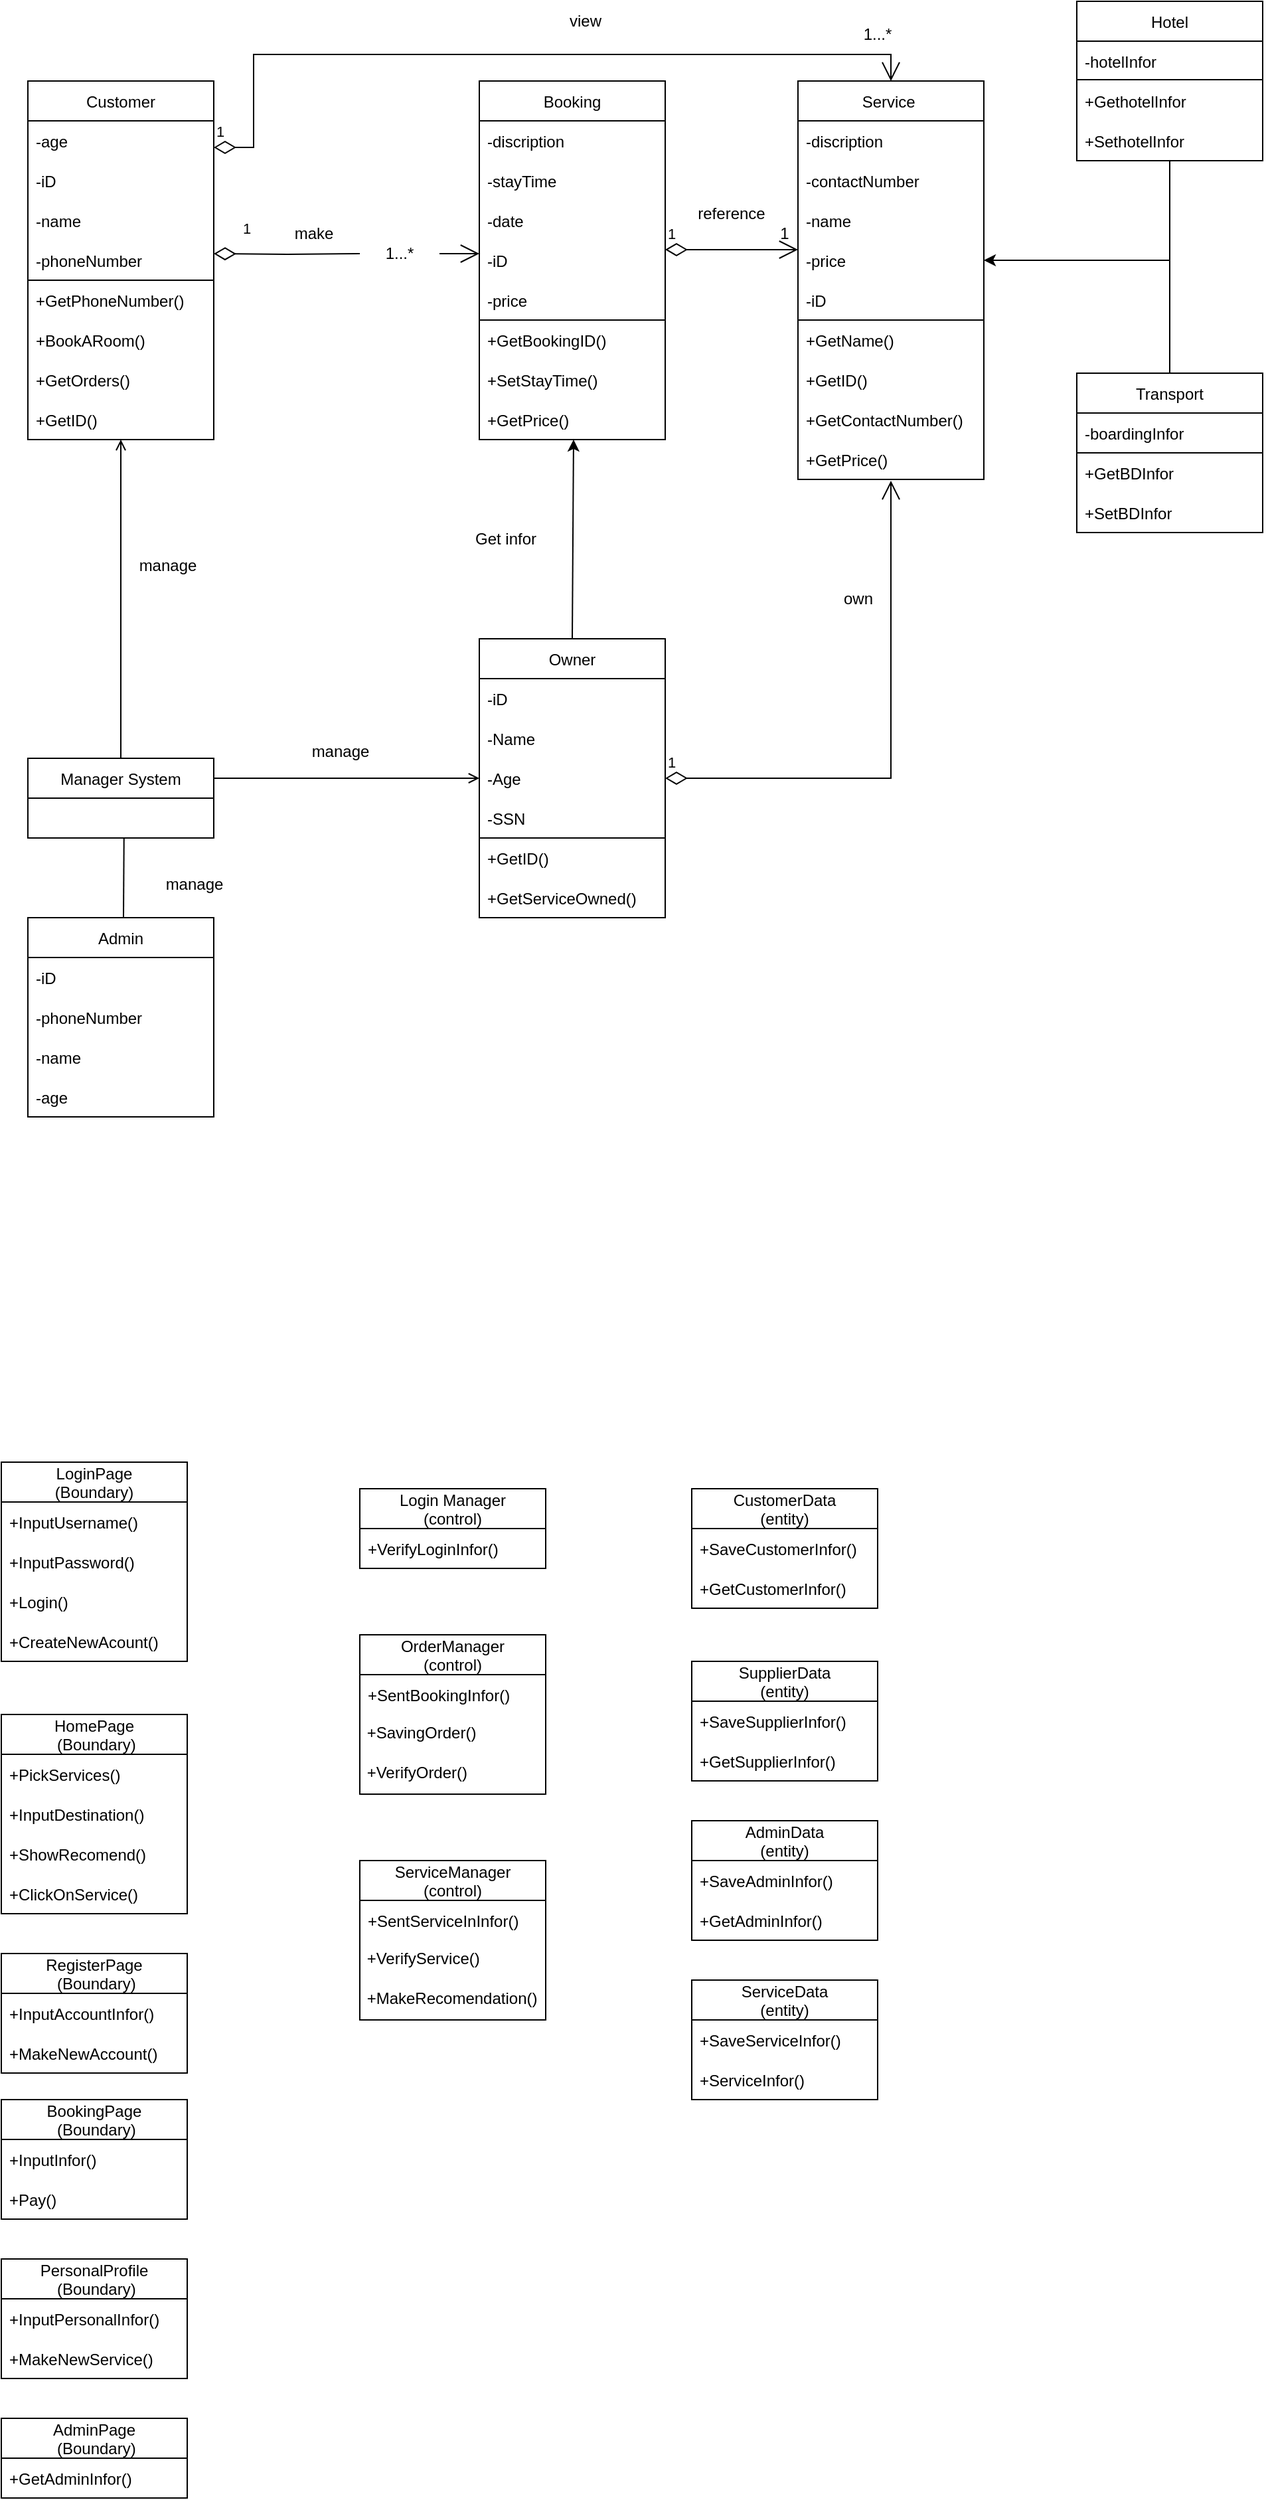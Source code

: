 <mxfile version="20.5.1" type="github">
  <diagram name="Page-1" id="c4acf3e9-155e-7222-9cf6-157b1a14988f">
    <mxGraphModel dx="1335" dy="1780" grid="1" gridSize="10" guides="1" tooltips="1" connect="1" arrows="1" fold="1" page="1" pageScale="1" pageWidth="850" pageHeight="1100" background="none" math="0" shadow="0">
      <root>
        <mxCell id="0" />
        <mxCell id="1" parent="0" />
        <mxCell id="w634_Kkc9kHz6LeSrULX-25" value="Booking" style="swimlane;fontStyle=0;childLayout=stackLayout;horizontal=1;startSize=30;horizontalStack=0;resizeParent=1;resizeParentMax=0;resizeLast=0;collapsible=1;marginBottom=0;strokeColor=default;" parent="1" vertex="1">
          <mxGeometry x="420" y="20" width="140" height="270" as="geometry">
            <mxRectangle x="690" y="20" width="60" height="30" as="alternateBounds" />
          </mxGeometry>
        </mxCell>
        <mxCell id="w634_Kkc9kHz6LeSrULX-40" value="-discription" style="text;strokeColor=none;fillColor=none;align=left;verticalAlign=middle;spacingLeft=4;spacingRight=4;overflow=hidden;points=[[0,0.5],[1,0.5]];portConstraint=eastwest;rotatable=0;" parent="w634_Kkc9kHz6LeSrULX-25" vertex="1">
          <mxGeometry y="30" width="140" height="30" as="geometry" />
        </mxCell>
        <mxCell id="w634_Kkc9kHz6LeSrULX-33" value="-stayTime" style="text;strokeColor=none;fillColor=none;align=left;verticalAlign=middle;spacingLeft=4;spacingRight=4;overflow=hidden;points=[[0,0.5],[1,0.5]];portConstraint=eastwest;rotatable=0;" parent="w634_Kkc9kHz6LeSrULX-25" vertex="1">
          <mxGeometry y="60" width="140" height="30" as="geometry" />
        </mxCell>
        <mxCell id="w634_Kkc9kHz6LeSrULX-28" value="-date" style="text;strokeColor=none;fillColor=none;align=left;verticalAlign=middle;spacingLeft=4;spacingRight=4;overflow=hidden;points=[[0,0.5],[1,0.5]];portConstraint=eastwest;rotatable=0;" parent="w634_Kkc9kHz6LeSrULX-25" vertex="1">
          <mxGeometry y="90" width="140" height="30" as="geometry" />
        </mxCell>
        <mxCell id="w634_Kkc9kHz6LeSrULX-26" value="-iD" style="text;strokeColor=none;fillColor=none;align=left;verticalAlign=middle;spacingLeft=4;spacingRight=4;overflow=hidden;points=[[0,0.5],[1,0.5]];portConstraint=eastwest;rotatable=0;" parent="w634_Kkc9kHz6LeSrULX-25" vertex="1">
          <mxGeometry y="120" width="140" height="30" as="geometry" />
        </mxCell>
        <mxCell id="w634_Kkc9kHz6LeSrULX-64" value="-price" style="text;strokeColor=none;fillColor=none;align=left;verticalAlign=middle;spacingLeft=4;spacingRight=4;overflow=hidden;points=[[0,0.5],[1,0.5]];portConstraint=eastwest;rotatable=0;" parent="w634_Kkc9kHz6LeSrULX-25" vertex="1">
          <mxGeometry y="150" width="140" height="30" as="geometry" />
        </mxCell>
        <mxCell id="w634_Kkc9kHz6LeSrULX-42" value="" style="endArrow=none;html=1;rounded=0;" parent="w634_Kkc9kHz6LeSrULX-25" edge="1">
          <mxGeometry width="50" height="50" relative="1" as="geometry">
            <mxPoint y="180" as="sourcePoint" />
            <mxPoint x="140" y="180" as="targetPoint" />
          </mxGeometry>
        </mxCell>
        <mxCell id="w634_Kkc9kHz6LeSrULX-30" value="+GetBookingID()" style="text;strokeColor=none;fillColor=none;align=left;verticalAlign=middle;spacingLeft=4;spacingRight=4;overflow=hidden;points=[[0,0.5],[1,0.5]];portConstraint=eastwest;rotatable=0;" parent="w634_Kkc9kHz6LeSrULX-25" vertex="1">
          <mxGeometry y="180" width="140" height="30" as="geometry" />
        </mxCell>
        <mxCell id="w634_Kkc9kHz6LeSrULX-41" value="+SetStayTime()" style="text;strokeColor=none;fillColor=none;align=left;verticalAlign=middle;spacingLeft=4;spacingRight=4;overflow=hidden;points=[[0,0.5],[1,0.5]];portConstraint=eastwest;rotatable=0;" parent="w634_Kkc9kHz6LeSrULX-25" vertex="1">
          <mxGeometry y="210" width="140" height="30" as="geometry" />
        </mxCell>
        <mxCell id="w634_Kkc9kHz6LeSrULX-65" value="+GetPrice()" style="text;strokeColor=none;fillColor=none;align=left;verticalAlign=middle;spacingLeft=4;spacingRight=4;overflow=hidden;points=[[0,0.5],[1,0.5]];portConstraint=eastwest;rotatable=0;" parent="w634_Kkc9kHz6LeSrULX-25" vertex="1">
          <mxGeometry y="240" width="140" height="30" as="geometry" />
        </mxCell>
        <mxCell id="w634_Kkc9kHz6LeSrULX-38" value="" style="group" parent="1" vertex="1" connectable="0">
          <mxGeometry x="80" y="20" width="140" height="300" as="geometry" />
        </mxCell>
        <mxCell id="w634_Kkc9kHz6LeSrULX-5" value="Customer" style="swimlane;fontStyle=0;childLayout=stackLayout;horizontal=1;startSize=30;horizontalStack=0;resizeParent=1;resizeParentMax=0;resizeLast=0;collapsible=1;marginBottom=0;strokeColor=default;" parent="w634_Kkc9kHz6LeSrULX-38" vertex="1">
          <mxGeometry width="140" height="270" as="geometry">
            <mxRectangle width="60" height="30" as="alternateBounds" />
          </mxGeometry>
        </mxCell>
        <mxCell id="w634_Kkc9kHz6LeSrULX-23" value="-age" style="text;strokeColor=none;fillColor=none;align=left;verticalAlign=middle;spacingLeft=4;spacingRight=4;overflow=hidden;points=[[0,0.5],[1,0.5]];portConstraint=eastwest;rotatable=0;" parent="w634_Kkc9kHz6LeSrULX-5" vertex="1">
          <mxGeometry y="30" width="140" height="30" as="geometry" />
        </mxCell>
        <mxCell id="w634_Kkc9kHz6LeSrULX-6" value="-iD" style="text;strokeColor=none;fillColor=none;align=left;verticalAlign=middle;spacingLeft=4;spacingRight=4;overflow=hidden;points=[[0,0.5],[1,0.5]];portConstraint=eastwest;rotatable=0;" parent="w634_Kkc9kHz6LeSrULX-5" vertex="1">
          <mxGeometry y="60" width="140" height="30" as="geometry" />
        </mxCell>
        <mxCell id="w634_Kkc9kHz6LeSrULX-7" value="-name" style="text;strokeColor=none;fillColor=none;align=left;verticalAlign=middle;spacingLeft=4;spacingRight=4;overflow=hidden;points=[[0,0.5],[1,0.5]];portConstraint=eastwest;rotatable=0;" parent="w634_Kkc9kHz6LeSrULX-5" vertex="1">
          <mxGeometry y="90" width="140" height="30" as="geometry" />
        </mxCell>
        <mxCell id="w634_Kkc9kHz6LeSrULX-35" value="-phoneNumber" style="text;strokeColor=none;fillColor=none;align=left;verticalAlign=middle;spacingLeft=4;spacingRight=4;overflow=hidden;points=[[0,0.5],[1,0.5]];portConstraint=eastwest;rotatable=0;" parent="w634_Kkc9kHz6LeSrULX-5" vertex="1">
          <mxGeometry y="120" width="140" height="30" as="geometry" />
        </mxCell>
        <mxCell id="w634_Kkc9kHz6LeSrULX-43" value="" style="endArrow=none;html=1;rounded=0;" parent="w634_Kkc9kHz6LeSrULX-5" edge="1">
          <mxGeometry width="50" height="50" relative="1" as="geometry">
            <mxPoint y="150" as="sourcePoint" />
            <mxPoint x="140" y="150" as="targetPoint" />
          </mxGeometry>
        </mxCell>
        <mxCell id="w634_Kkc9kHz6LeSrULX-37" value="+GetPhoneNumber()" style="text;strokeColor=none;fillColor=none;align=left;verticalAlign=middle;spacingLeft=4;spacingRight=4;overflow=hidden;points=[[0,0.5],[1,0.5]];portConstraint=eastwest;rotatable=0;" parent="w634_Kkc9kHz6LeSrULX-5" vertex="1">
          <mxGeometry y="150" width="140" height="30" as="geometry" />
        </mxCell>
        <mxCell id="w634_Kkc9kHz6LeSrULX-39" value="+BookARoom()" style="text;strokeColor=none;fillColor=none;align=left;verticalAlign=middle;spacingLeft=4;spacingRight=4;overflow=hidden;points=[[0,0.5],[1,0.5]];portConstraint=eastwest;rotatable=0;" parent="w634_Kkc9kHz6LeSrULX-5" vertex="1">
          <mxGeometry y="180" width="140" height="30" as="geometry" />
        </mxCell>
        <mxCell id="w634_Kkc9kHz6LeSrULX-21" value="+GetOrders()" style="text;strokeColor=none;fillColor=none;align=left;verticalAlign=middle;spacingLeft=4;spacingRight=4;overflow=hidden;points=[[0,0.5],[1,0.5]];portConstraint=eastwest;rotatable=0;" parent="w634_Kkc9kHz6LeSrULX-5" vertex="1">
          <mxGeometry y="210" width="140" height="30" as="geometry" />
        </mxCell>
        <mxCell id="w634_Kkc9kHz6LeSrULX-19" value="+GetID()" style="text;strokeColor=none;fillColor=none;align=left;verticalAlign=middle;spacingLeft=4;spacingRight=4;overflow=hidden;points=[[0,0.5],[1,0.5]];portConstraint=eastwest;rotatable=0;" parent="w634_Kkc9kHz6LeSrULX-5" vertex="1">
          <mxGeometry y="240" width="140" height="30" as="geometry" />
        </mxCell>
        <mxCell id="w634_Kkc9kHz6LeSrULX-47" value="make" style="text;html=1;align=center;verticalAlign=middle;resizable=0;points=[];autosize=1;strokeColor=none;fillColor=none;" parent="1" vertex="1">
          <mxGeometry x="270" y="120" width="50" height="30" as="geometry" />
        </mxCell>
        <mxCell id="w634_Kkc9kHz6LeSrULX-50" value="1" style="endArrow=open;html=1;endSize=12;startArrow=none;startSize=14;startFill=0;edgeStyle=orthogonalEdgeStyle;align=left;verticalAlign=bottom;rounded=0;exitX=1;exitY=0.5;exitDx=0;exitDy=0;entryX=0;entryY=0.5;entryDx=0;entryDy=0;" parent="1" source="4p1TbeipHJSdnn8K-Sfy-2" edge="1">
          <mxGeometry x="-1" y="150" relative="1" as="geometry">
            <mxPoint x="340" y="185" as="sourcePoint" />
            <mxPoint x="420" y="150" as="targetPoint" />
            <mxPoint x="-150" y="140" as="offset" />
          </mxGeometry>
        </mxCell>
        <mxCell id="w634_Kkc9kHz6LeSrULX-51" value="Service " style="swimlane;fontStyle=0;childLayout=stackLayout;horizontal=1;startSize=30;horizontalStack=0;resizeParent=1;resizeParentMax=0;resizeLast=0;collapsible=1;marginBottom=0;strokeColor=default;" parent="1" vertex="1">
          <mxGeometry x="660" y="20" width="140" height="300" as="geometry">
            <mxRectangle x="690" y="20" width="60" height="30" as="alternateBounds" />
          </mxGeometry>
        </mxCell>
        <mxCell id="w634_Kkc9kHz6LeSrULX-52" value="-discription" style="text;strokeColor=none;fillColor=none;align=left;verticalAlign=middle;spacingLeft=4;spacingRight=4;overflow=hidden;points=[[0,0.5],[1,0.5]];portConstraint=eastwest;rotatable=0;" parent="w634_Kkc9kHz6LeSrULX-51" vertex="1">
          <mxGeometry y="30" width="140" height="30" as="geometry" />
        </mxCell>
        <mxCell id="w634_Kkc9kHz6LeSrULX-53" value="-contactNumber" style="text;strokeColor=none;fillColor=none;align=left;verticalAlign=middle;spacingLeft=4;spacingRight=4;overflow=hidden;points=[[0,0.5],[1,0.5]];portConstraint=eastwest;rotatable=0;" parent="w634_Kkc9kHz6LeSrULX-51" vertex="1">
          <mxGeometry y="60" width="140" height="30" as="geometry" />
        </mxCell>
        <mxCell id="w634_Kkc9kHz6LeSrULX-56" value="-name" style="text;strokeColor=none;fillColor=none;align=left;verticalAlign=middle;spacingLeft=4;spacingRight=4;overflow=hidden;points=[[0,0.5],[1,0.5]];portConstraint=eastwest;rotatable=0;" parent="w634_Kkc9kHz6LeSrULX-51" vertex="1">
          <mxGeometry y="90" width="140" height="30" as="geometry" />
        </mxCell>
        <mxCell id="w634_Kkc9kHz6LeSrULX-66" value="-price" style="text;strokeColor=none;fillColor=none;align=left;verticalAlign=middle;spacingLeft=4;spacingRight=4;overflow=hidden;points=[[0,0.5],[1,0.5]];portConstraint=eastwest;rotatable=0;" parent="w634_Kkc9kHz6LeSrULX-51" vertex="1">
          <mxGeometry y="120" width="140" height="30" as="geometry" />
        </mxCell>
        <mxCell id="w634_Kkc9kHz6LeSrULX-57" value="-iD" style="text;strokeColor=none;fillColor=none;align=left;verticalAlign=middle;spacingLeft=4;spacingRight=4;overflow=hidden;points=[[0,0.5],[1,0.5]];portConstraint=eastwest;rotatable=0;" parent="w634_Kkc9kHz6LeSrULX-51" vertex="1">
          <mxGeometry y="150" width="140" height="30" as="geometry" />
        </mxCell>
        <mxCell id="w634_Kkc9kHz6LeSrULX-58" value="" style="endArrow=none;html=1;rounded=0;" parent="w634_Kkc9kHz6LeSrULX-51" edge="1">
          <mxGeometry width="50" height="50" relative="1" as="geometry">
            <mxPoint y="180" as="sourcePoint" />
            <mxPoint x="140" y="180" as="targetPoint" />
          </mxGeometry>
        </mxCell>
        <mxCell id="w634_Kkc9kHz6LeSrULX-62" value="+GetName()" style="text;strokeColor=none;fillColor=none;align=left;verticalAlign=middle;spacingLeft=4;spacingRight=4;overflow=hidden;points=[[0,0.5],[1,0.5]];portConstraint=eastwest;rotatable=0;" parent="w634_Kkc9kHz6LeSrULX-51" vertex="1">
          <mxGeometry y="180" width="140" height="30" as="geometry" />
        </mxCell>
        <mxCell id="w634_Kkc9kHz6LeSrULX-59" value="+GetID()" style="text;strokeColor=none;fillColor=none;align=left;verticalAlign=middle;spacingLeft=4;spacingRight=4;overflow=hidden;points=[[0,0.5],[1,0.5]];portConstraint=eastwest;rotatable=0;" parent="w634_Kkc9kHz6LeSrULX-51" vertex="1">
          <mxGeometry y="210" width="140" height="30" as="geometry" />
        </mxCell>
        <mxCell id="w634_Kkc9kHz6LeSrULX-61" value="+GetContactNumber()" style="text;strokeColor=none;fillColor=none;align=left;verticalAlign=middle;spacingLeft=4;spacingRight=4;overflow=hidden;points=[[0,0.5],[1,0.5]];portConstraint=eastwest;rotatable=0;" parent="w634_Kkc9kHz6LeSrULX-51" vertex="1">
          <mxGeometry y="240" width="140" height="30" as="geometry" />
        </mxCell>
        <mxCell id="w634_Kkc9kHz6LeSrULX-67" value="+GetPrice()" style="text;strokeColor=none;fillColor=none;align=left;verticalAlign=middle;spacingLeft=4;spacingRight=4;overflow=hidden;points=[[0,0.5],[1,0.5]];portConstraint=eastwest;rotatable=0;" parent="w634_Kkc9kHz6LeSrULX-51" vertex="1">
          <mxGeometry y="270" width="140" height="30" as="geometry" />
        </mxCell>
        <mxCell id="w634_Kkc9kHz6LeSrULX-68" value="Owner" style="swimlane;fontStyle=0;childLayout=stackLayout;horizontal=1;startSize=30;horizontalStack=0;resizeParent=1;resizeParentMax=0;resizeLast=0;collapsible=1;marginBottom=0;strokeColor=default;" parent="1" vertex="1">
          <mxGeometry x="420" y="440" width="140" height="210" as="geometry">
            <mxRectangle x="690" y="20" width="60" height="30" as="alternateBounds" />
          </mxGeometry>
        </mxCell>
        <mxCell id="w634_Kkc9kHz6LeSrULX-72" value="-iD" style="text;strokeColor=none;fillColor=none;align=left;verticalAlign=middle;spacingLeft=4;spacingRight=4;overflow=hidden;points=[[0,0.5],[1,0.5]];portConstraint=eastwest;rotatable=0;" parent="w634_Kkc9kHz6LeSrULX-68" vertex="1">
          <mxGeometry y="30" width="140" height="30" as="geometry" />
        </mxCell>
        <mxCell id="w634_Kkc9kHz6LeSrULX-78" value="-Name" style="text;strokeColor=none;fillColor=none;align=left;verticalAlign=middle;spacingLeft=4;spacingRight=4;overflow=hidden;points=[[0,0.5],[1,0.5]];portConstraint=eastwest;rotatable=0;" parent="w634_Kkc9kHz6LeSrULX-68" vertex="1">
          <mxGeometry y="60" width="140" height="30" as="geometry" />
        </mxCell>
        <mxCell id="w634_Kkc9kHz6LeSrULX-79" value="-Age" style="text;strokeColor=none;fillColor=none;align=left;verticalAlign=middle;spacingLeft=4;spacingRight=4;overflow=hidden;points=[[0,0.5],[1,0.5]];portConstraint=eastwest;rotatable=0;" parent="w634_Kkc9kHz6LeSrULX-68" vertex="1">
          <mxGeometry y="90" width="140" height="30" as="geometry" />
        </mxCell>
        <mxCell id="w634_Kkc9kHz6LeSrULX-80" value="-SSN" style="text;strokeColor=none;fillColor=none;align=left;verticalAlign=middle;spacingLeft=4;spacingRight=4;overflow=hidden;points=[[0,0.5],[1,0.5]];portConstraint=eastwest;rotatable=0;" parent="w634_Kkc9kHz6LeSrULX-68" vertex="1">
          <mxGeometry y="120" width="140" height="30" as="geometry" />
        </mxCell>
        <mxCell id="w634_Kkc9kHz6LeSrULX-74" value="" style="endArrow=none;html=1;rounded=0;" parent="w634_Kkc9kHz6LeSrULX-68" edge="1">
          <mxGeometry width="50" height="50" relative="1" as="geometry">
            <mxPoint y="150" as="sourcePoint" />
            <mxPoint x="140" y="150" as="targetPoint" />
          </mxGeometry>
        </mxCell>
        <mxCell id="w634_Kkc9kHz6LeSrULX-75" value="+GetID()" style="text;strokeColor=none;fillColor=none;align=left;verticalAlign=middle;spacingLeft=4;spacingRight=4;overflow=hidden;points=[[0,0.5],[1,0.5]];portConstraint=eastwest;rotatable=0;" parent="w634_Kkc9kHz6LeSrULX-68" vertex="1">
          <mxGeometry y="150" width="140" height="30" as="geometry" />
        </mxCell>
        <mxCell id="w634_Kkc9kHz6LeSrULX-81" value="+GetServiceOwned()" style="text;strokeColor=none;fillColor=none;align=left;verticalAlign=middle;spacingLeft=4;spacingRight=4;overflow=hidden;points=[[0,0.5],[1,0.5]];portConstraint=eastwest;rotatable=0;" parent="w634_Kkc9kHz6LeSrULX-68" vertex="1">
          <mxGeometry y="180" width="140" height="30" as="geometry" />
        </mxCell>
        <mxCell id="w634_Kkc9kHz6LeSrULX-82" value="1" style="endArrow=open;html=1;endSize=12;startArrow=diamondThin;startSize=14;startFill=0;edgeStyle=orthogonalEdgeStyle;align=left;verticalAlign=bottom;rounded=0;entryX=0.5;entryY=1.033;entryDx=0;entryDy=0;entryPerimeter=0;exitX=1;exitY=0.5;exitDx=0;exitDy=0;" parent="1" source="w634_Kkc9kHz6LeSrULX-79" target="w634_Kkc9kHz6LeSrULX-67" edge="1">
          <mxGeometry x="-1" y="3" relative="1" as="geometry">
            <mxPoint x="570" y="410" as="sourcePoint" />
            <mxPoint x="730" y="410" as="targetPoint" />
          </mxGeometry>
        </mxCell>
        <mxCell id="w634_Kkc9kHz6LeSrULX-83" value="own" style="text;html=1;align=center;verticalAlign=middle;resizable=0;points=[];autosize=1;strokeColor=none;fillColor=none;" parent="1" vertex="1">
          <mxGeometry x="680" y="395" width="50" height="30" as="geometry" />
        </mxCell>
        <mxCell id="4p1TbeipHJSdnn8K-Sfy-2" value="1...*" style="text;html=1;strokeColor=none;fillColor=none;align=center;verticalAlign=middle;whiteSpace=wrap;rounded=0;" parent="1" vertex="1">
          <mxGeometry x="330" y="135" width="60" height="30" as="geometry" />
        </mxCell>
        <mxCell id="4p1TbeipHJSdnn8K-Sfy-3" value="" style="endArrow=none;html=1;endSize=12;startArrow=diamondThin;startSize=14;startFill=0;edgeStyle=orthogonalEdgeStyle;align=left;verticalAlign=bottom;rounded=0;entryX=0;entryY=0.5;entryDx=0;entryDy=0;" parent="1" target="4p1TbeipHJSdnn8K-Sfy-2" edge="1">
          <mxGeometry x="-1" y="3" relative="1" as="geometry">
            <mxPoint x="220" y="150" as="sourcePoint" />
            <mxPoint x="420" y="150" as="targetPoint" />
          </mxGeometry>
        </mxCell>
        <mxCell id="4p1TbeipHJSdnn8K-Sfy-6" value="1" style="endArrow=open;html=1;endSize=12;startArrow=diamondThin;startSize=14;startFill=0;edgeStyle=orthogonalEdgeStyle;align=left;verticalAlign=bottom;rounded=0;entryX=0.5;entryY=0;entryDx=0;entryDy=0;" parent="1" target="w634_Kkc9kHz6LeSrULX-51" edge="1">
          <mxGeometry x="-1" y="3" relative="1" as="geometry">
            <mxPoint x="220" y="70" as="sourcePoint" />
            <mxPoint x="730" as="targetPoint" />
            <Array as="points">
              <mxPoint x="250" y="70" />
              <mxPoint x="250" />
              <mxPoint x="730" />
            </Array>
          </mxGeometry>
        </mxCell>
        <mxCell id="4p1TbeipHJSdnn8K-Sfy-7" value="view" style="text;html=1;strokeColor=none;fillColor=none;align=center;verticalAlign=middle;whiteSpace=wrap;rounded=0;" parent="1" vertex="1">
          <mxGeometry x="470" y="-40" width="60" height="30" as="geometry" />
        </mxCell>
        <mxCell id="4p1TbeipHJSdnn8K-Sfy-8" value="1...*" style="text;html=1;strokeColor=none;fillColor=none;align=center;verticalAlign=middle;whiteSpace=wrap;rounded=0;" parent="1" vertex="1">
          <mxGeometry x="690" y="-30" width="60" height="30" as="geometry" />
        </mxCell>
        <mxCell id="4p1TbeipHJSdnn8K-Sfy-12" value="1" style="endArrow=open;html=1;endSize=12;startArrow=diamondThin;startSize=14;startFill=0;edgeStyle=orthogonalEdgeStyle;align=left;verticalAlign=bottom;rounded=0;exitX=1;exitY=0.233;exitDx=0;exitDy=0;exitPerimeter=0;" parent="1" source="w634_Kkc9kHz6LeSrULX-26" edge="1">
          <mxGeometry x="-1" y="3" relative="1" as="geometry">
            <mxPoint x="570" y="-70" as="sourcePoint" />
            <mxPoint x="660" y="147" as="targetPoint" />
          </mxGeometry>
        </mxCell>
        <mxCell id="4p1TbeipHJSdnn8K-Sfy-13" value="reference" style="text;html=1;strokeColor=none;fillColor=none;align=center;verticalAlign=middle;whiteSpace=wrap;rounded=0;" parent="1" vertex="1">
          <mxGeometry x="580" y="105" width="60" height="30" as="geometry" />
        </mxCell>
        <mxCell id="4p1TbeipHJSdnn8K-Sfy-14" value="1" style="text;html=1;strokeColor=none;fillColor=none;align=center;verticalAlign=middle;whiteSpace=wrap;rounded=0;" parent="1" vertex="1">
          <mxGeometry x="620" y="120" width="60" height="30" as="geometry" />
        </mxCell>
        <mxCell id="4p1TbeipHJSdnn8K-Sfy-21" value="" style="endArrow=classic;html=1;rounded=0;entryX=0.507;entryY=1;entryDx=0;entryDy=0;entryPerimeter=0;exitX=0.5;exitY=0;exitDx=0;exitDy=0;" parent="1" source="w634_Kkc9kHz6LeSrULX-68" target="w634_Kkc9kHz6LeSrULX-65" edge="1">
          <mxGeometry width="50" height="50" relative="1" as="geometry">
            <mxPoint x="460" y="420" as="sourcePoint" />
            <mxPoint x="510" y="370" as="targetPoint" />
          </mxGeometry>
        </mxCell>
        <mxCell id="4p1TbeipHJSdnn8K-Sfy-22" value="Get infor" style="text;html=1;strokeColor=none;fillColor=none;align=center;verticalAlign=middle;whiteSpace=wrap;rounded=0;" parent="1" vertex="1">
          <mxGeometry x="410" y="350" width="60" height="30" as="geometry" />
        </mxCell>
        <mxCell id="Nk2Rdvp4Htun1exUSVnZ-19" style="edgeStyle=orthogonalEdgeStyle;rounded=0;orthogonalLoop=1;jettySize=auto;html=1;entryX=1;entryY=0.5;entryDx=0;entryDy=0;" parent="1" source="Nk2Rdvp4Htun1exUSVnZ-1" target="w634_Kkc9kHz6LeSrULX-66" edge="1">
          <mxGeometry relative="1" as="geometry" />
        </mxCell>
        <mxCell id="Nk2Rdvp4Htun1exUSVnZ-1" value="Hotel" style="swimlane;fontStyle=0;childLayout=stackLayout;horizontal=1;startSize=30;horizontalStack=0;resizeParent=1;resizeParentMax=0;resizeLast=0;collapsible=1;marginBottom=0;strokeColor=default;" parent="1" vertex="1">
          <mxGeometry x="870" y="-40" width="140" height="120" as="geometry">
            <mxRectangle x="690" y="20" width="60" height="30" as="alternateBounds" />
          </mxGeometry>
        </mxCell>
        <mxCell id="Nk2Rdvp4Htun1exUSVnZ-3" value="-hotelInfor" style="text;strokeColor=none;fillColor=none;align=left;verticalAlign=middle;spacingLeft=4;spacingRight=4;overflow=hidden;points=[[0,0.5],[1,0.5]];portConstraint=eastwest;rotatable=0;" parent="Nk2Rdvp4Htun1exUSVnZ-1" vertex="1">
          <mxGeometry y="30" width="140" height="30" as="geometry" />
        </mxCell>
        <mxCell id="Nk2Rdvp4Htun1exUSVnZ-27" value="" style="endArrow=none;html=1;rounded=0;" parent="Nk2Rdvp4Htun1exUSVnZ-1" edge="1">
          <mxGeometry width="50" height="50" relative="1" as="geometry">
            <mxPoint y="59" as="sourcePoint" />
            <mxPoint x="140" y="59" as="targetPoint" />
          </mxGeometry>
        </mxCell>
        <mxCell id="Nk2Rdvp4Htun1exUSVnZ-22" value="+GethotelInfor" style="text;strokeColor=none;fillColor=none;align=left;verticalAlign=middle;spacingLeft=4;spacingRight=4;overflow=hidden;points=[[0,0.5],[1,0.5]];portConstraint=eastwest;rotatable=0;" parent="Nk2Rdvp4Htun1exUSVnZ-1" vertex="1">
          <mxGeometry y="60" width="140" height="30" as="geometry" />
        </mxCell>
        <mxCell id="Nk2Rdvp4Htun1exUSVnZ-23" value="+SethotelInfor" style="text;strokeColor=none;fillColor=none;align=left;verticalAlign=middle;spacingLeft=4;spacingRight=4;overflow=hidden;points=[[0,0.5],[1,0.5]];portConstraint=eastwest;rotatable=0;" parent="Nk2Rdvp4Htun1exUSVnZ-1" vertex="1">
          <mxGeometry y="90" width="140" height="30" as="geometry" />
        </mxCell>
        <mxCell id="Nk2Rdvp4Htun1exUSVnZ-12" value="Transport" style="swimlane;fontStyle=0;childLayout=stackLayout;horizontal=1;startSize=30;horizontalStack=0;resizeParent=1;resizeParentMax=0;resizeLast=0;collapsible=1;marginBottom=0;strokeColor=default;" parent="1" vertex="1">
          <mxGeometry x="870" y="240" width="140" height="120" as="geometry">
            <mxRectangle x="690" y="20" width="60" height="30" as="alternateBounds" />
          </mxGeometry>
        </mxCell>
        <mxCell id="Nk2Rdvp4Htun1exUSVnZ-13" value="-boardingInfor" style="text;strokeColor=none;fillColor=none;align=left;verticalAlign=middle;spacingLeft=4;spacingRight=4;overflow=hidden;points=[[0,0.5],[1,0.5]];portConstraint=eastwest;rotatable=0;" parent="Nk2Rdvp4Htun1exUSVnZ-12" vertex="1">
          <mxGeometry y="30" width="140" height="30" as="geometry" />
        </mxCell>
        <mxCell id="Nk2Rdvp4Htun1exUSVnZ-26" value="" style="endArrow=none;html=1;rounded=0;" parent="Nk2Rdvp4Htun1exUSVnZ-12" edge="1">
          <mxGeometry width="50" height="50" relative="1" as="geometry">
            <mxPoint y="60" as="sourcePoint" />
            <mxPoint x="140" y="60" as="targetPoint" />
          </mxGeometry>
        </mxCell>
        <mxCell id="Nk2Rdvp4Htun1exUSVnZ-24" value="+GetBDInfor" style="text;strokeColor=none;fillColor=none;align=left;verticalAlign=middle;spacingLeft=4;spacingRight=4;overflow=hidden;points=[[0,0.5],[1,0.5]];portConstraint=eastwest;rotatable=0;" parent="Nk2Rdvp4Htun1exUSVnZ-12" vertex="1">
          <mxGeometry y="60" width="140" height="30" as="geometry" />
        </mxCell>
        <mxCell id="Nk2Rdvp4Htun1exUSVnZ-25" value="+SetBDInfor" style="text;strokeColor=none;fillColor=none;align=left;verticalAlign=middle;spacingLeft=4;spacingRight=4;overflow=hidden;points=[[0,0.5],[1,0.5]];portConstraint=eastwest;rotatable=0;" parent="Nk2Rdvp4Htun1exUSVnZ-12" vertex="1">
          <mxGeometry y="90" width="140" height="30" as="geometry" />
        </mxCell>
        <mxCell id="Nk2Rdvp4Htun1exUSVnZ-21" value="" style="endArrow=none;html=1;rounded=0;entryX=0.5;entryY=0;entryDx=0;entryDy=0;" parent="1" target="Nk2Rdvp4Htun1exUSVnZ-12" edge="1">
          <mxGeometry width="50" height="50" relative="1" as="geometry">
            <mxPoint x="940" y="150" as="sourcePoint" />
            <mxPoint x="750" y="70" as="targetPoint" />
          </mxGeometry>
        </mxCell>
        <mxCell id="Nk2Rdvp4Htun1exUSVnZ-28" value="Manager System" style="swimlane;fontStyle=0;childLayout=stackLayout;horizontal=1;startSize=30;horizontalStack=0;resizeParent=1;resizeParentMax=0;resizeLast=0;collapsible=1;marginBottom=0;strokeColor=default;" parent="1" vertex="1">
          <mxGeometry x="80" y="530" width="140" height="60" as="geometry">
            <mxRectangle x="690" y="20" width="60" height="30" as="alternateBounds" />
          </mxGeometry>
        </mxCell>
        <mxCell id="Nk2Rdvp4Htun1exUSVnZ-36" value="" style="endArrow=open;html=1;rounded=0;exitX=0.5;exitY=0;exitDx=0;exitDy=0;endFill=0;" parent="1" source="Nk2Rdvp4Htun1exUSVnZ-28" target="w634_Kkc9kHz6LeSrULX-19" edge="1">
          <mxGeometry width="50" height="50" relative="1" as="geometry">
            <mxPoint x="100" y="390" as="sourcePoint" />
            <mxPoint x="150" y="340" as="targetPoint" />
          </mxGeometry>
        </mxCell>
        <mxCell id="Nk2Rdvp4Htun1exUSVnZ-37" value="" style="endArrow=open;html=1;rounded=0;exitX=1;exitY=0.5;exitDx=0;exitDy=0;entryX=0;entryY=0.5;entryDx=0;entryDy=0;endFill=0;" parent="1" target="w634_Kkc9kHz6LeSrULX-79" edge="1">
          <mxGeometry width="50" height="50" relative="1" as="geometry">
            <mxPoint x="220" y="545" as="sourcePoint" />
            <mxPoint x="294.23" y="430" as="targetPoint" />
          </mxGeometry>
        </mxCell>
        <mxCell id="Nk2Rdvp4Htun1exUSVnZ-39" value="manage" style="text;html=1;align=center;verticalAlign=middle;resizable=0;points=[];autosize=1;strokeColor=none;fillColor=none;" parent="1" vertex="1">
          <mxGeometry x="150" y="370" width="70" height="30" as="geometry" />
        </mxCell>
        <mxCell id="Nk2Rdvp4Htun1exUSVnZ-40" value="manage" style="text;html=1;align=center;verticalAlign=middle;resizable=0;points=[];autosize=1;strokeColor=none;fillColor=none;" parent="1" vertex="1">
          <mxGeometry x="280" y="510" width="70" height="30" as="geometry" />
        </mxCell>
        <mxCell id="Nk2Rdvp4Htun1exUSVnZ-41" value="Admin" style="swimlane;fontStyle=0;childLayout=stackLayout;horizontal=1;startSize=30;horizontalStack=0;resizeParent=1;resizeParentMax=0;resizeLast=0;collapsible=1;marginBottom=0;strokeColor=default;" parent="1" vertex="1">
          <mxGeometry x="80" y="650" width="140" height="150" as="geometry">
            <mxRectangle x="690" y="20" width="60" height="30" as="alternateBounds" />
          </mxGeometry>
        </mxCell>
        <mxCell id="Nk2Rdvp4Htun1exUSVnZ-45" value="-iD" style="text;strokeColor=none;fillColor=none;align=left;verticalAlign=middle;spacingLeft=4;spacingRight=4;overflow=hidden;points=[[0,0.5],[1,0.5]];portConstraint=eastwest;rotatable=0;" parent="Nk2Rdvp4Htun1exUSVnZ-41" vertex="1">
          <mxGeometry y="30" width="140" height="30" as="geometry" />
        </mxCell>
        <mxCell id="9R3Itz-UOEdongbIoY5M-29" value="-phoneNumber" style="text;strokeColor=none;fillColor=none;align=left;verticalAlign=middle;spacingLeft=4;spacingRight=4;overflow=hidden;points=[[0,0.5],[1,0.5]];portConstraint=eastwest;rotatable=0;" vertex="1" parent="Nk2Rdvp4Htun1exUSVnZ-41">
          <mxGeometry y="60" width="140" height="30" as="geometry" />
        </mxCell>
        <mxCell id="9R3Itz-UOEdongbIoY5M-28" value="-name" style="text;strokeColor=none;fillColor=none;align=left;verticalAlign=middle;spacingLeft=4;spacingRight=4;overflow=hidden;points=[[0,0.5],[1,0.5]];portConstraint=eastwest;rotatable=0;" vertex="1" parent="Nk2Rdvp4Htun1exUSVnZ-41">
          <mxGeometry y="90" width="140" height="30" as="geometry" />
        </mxCell>
        <mxCell id="9R3Itz-UOEdongbIoY5M-26" value="-age" style="text;strokeColor=none;fillColor=none;align=left;verticalAlign=middle;spacingLeft=4;spacingRight=4;overflow=hidden;points=[[0,0.5],[1,0.5]];portConstraint=eastwest;rotatable=0;" vertex="1" parent="Nk2Rdvp4Htun1exUSVnZ-41">
          <mxGeometry y="120" width="140" height="30" as="geometry" />
        </mxCell>
        <mxCell id="Nk2Rdvp4Htun1exUSVnZ-43" value="" style="endArrow=none;html=1;rounded=0;entryX=0.517;entryY=0.991;entryDx=0;entryDy=0;entryPerimeter=0;" parent="1" edge="1">
          <mxGeometry width="50" height="50" relative="1" as="geometry">
            <mxPoint x="152" y="650" as="sourcePoint" />
            <mxPoint x="152.38" y="589.73" as="targetPoint" />
          </mxGeometry>
        </mxCell>
        <mxCell id="Nk2Rdvp4Htun1exUSVnZ-46" value="LoginPage &#xa;(Boundary)" style="swimlane;fontStyle=0;childLayout=stackLayout;horizontal=1;startSize=30;horizontalStack=0;resizeParent=1;resizeParentMax=0;resizeLast=0;collapsible=1;marginBottom=0;strokeColor=default;" parent="1" vertex="1">
          <mxGeometry x="60" y="1060" width="140" height="150" as="geometry">
            <mxRectangle x="690" y="20" width="60" height="30" as="alternateBounds" />
          </mxGeometry>
        </mxCell>
        <mxCell id="Nk2Rdvp4Htun1exUSVnZ-54" value="+InputUsername()" style="text;strokeColor=none;fillColor=none;align=left;verticalAlign=middle;spacingLeft=4;spacingRight=4;overflow=hidden;points=[[0,0.5],[1,0.5]];portConstraint=eastwest;rotatable=0;" parent="Nk2Rdvp4Htun1exUSVnZ-46" vertex="1">
          <mxGeometry y="30" width="140" height="30" as="geometry" />
        </mxCell>
        <mxCell id="Nk2Rdvp4Htun1exUSVnZ-55" value="+InputPassword()" style="text;strokeColor=none;fillColor=none;align=left;verticalAlign=middle;spacingLeft=4;spacingRight=4;overflow=hidden;points=[[0,0.5],[1,0.5]];portConstraint=eastwest;rotatable=0;" parent="Nk2Rdvp4Htun1exUSVnZ-46" vertex="1">
          <mxGeometry y="60" width="140" height="30" as="geometry" />
        </mxCell>
        <mxCell id="Nk2Rdvp4Htun1exUSVnZ-56" value="+Login()" style="text;strokeColor=none;fillColor=none;align=left;verticalAlign=middle;spacingLeft=4;spacingRight=4;overflow=hidden;points=[[0,0.5],[1,0.5]];portConstraint=eastwest;rotatable=0;" parent="Nk2Rdvp4Htun1exUSVnZ-46" vertex="1">
          <mxGeometry y="90" width="140" height="30" as="geometry" />
        </mxCell>
        <mxCell id="9R3Itz-UOEdongbIoY5M-8" value="+CreateNewAcount()" style="text;strokeColor=none;fillColor=none;align=left;verticalAlign=middle;spacingLeft=4;spacingRight=4;overflow=hidden;points=[[0,0.5],[1,0.5]];portConstraint=eastwest;rotatable=0;" vertex="1" parent="Nk2Rdvp4Htun1exUSVnZ-46">
          <mxGeometry y="120" width="140" height="30" as="geometry" />
        </mxCell>
        <mxCell id="Nk2Rdvp4Htun1exUSVnZ-57" value="Login Manager &#xa;(control)" style="swimlane;fontStyle=0;childLayout=stackLayout;horizontal=1;startSize=30;horizontalStack=0;resizeParent=1;resizeParentMax=0;resizeLast=0;collapsible=1;marginBottom=0;strokeColor=default;" parent="1" vertex="1">
          <mxGeometry x="330" y="1080" width="140" height="60" as="geometry">
            <mxRectangle x="690" y="20" width="60" height="30" as="alternateBounds" />
          </mxGeometry>
        </mxCell>
        <mxCell id="Nk2Rdvp4Htun1exUSVnZ-58" value="+VerifyLoginInfor()" style="text;strokeColor=none;fillColor=none;align=left;verticalAlign=middle;spacingLeft=4;spacingRight=4;overflow=hidden;points=[[0,0.5],[1,0.5]];portConstraint=eastwest;rotatable=0;" parent="Nk2Rdvp4Htun1exUSVnZ-57" vertex="1">
          <mxGeometry y="30" width="140" height="30" as="geometry" />
        </mxCell>
        <mxCell id="Nk2Rdvp4Htun1exUSVnZ-60" value="CustomerData &#xa;(entity)" style="swimlane;fontStyle=0;childLayout=stackLayout;horizontal=1;startSize=30;horizontalStack=0;resizeParent=1;resizeParentMax=0;resizeLast=0;collapsible=1;marginBottom=0;strokeColor=default;" parent="1" vertex="1">
          <mxGeometry x="580" y="1080" width="140" height="90" as="geometry">
            <mxRectangle x="690" y="20" width="60" height="30" as="alternateBounds" />
          </mxGeometry>
        </mxCell>
        <mxCell id="9R3Itz-UOEdongbIoY5M-17" value="+SaveCustomerInfor()" style="text;strokeColor=none;fillColor=none;align=left;verticalAlign=middle;spacingLeft=4;spacingRight=4;overflow=hidden;points=[[0,0.5],[1,0.5]];portConstraint=eastwest;rotatable=0;" vertex="1" parent="Nk2Rdvp4Htun1exUSVnZ-60">
          <mxGeometry y="30" width="140" height="30" as="geometry" />
        </mxCell>
        <mxCell id="9R3Itz-UOEdongbIoY5M-22" value="+GetCustomerInfor()" style="text;strokeColor=none;fillColor=none;align=left;verticalAlign=middle;spacingLeft=4;spacingRight=4;overflow=hidden;points=[[0,0.5],[1,0.5]];portConstraint=eastwest;rotatable=0;" vertex="1" parent="Nk2Rdvp4Htun1exUSVnZ-60">
          <mxGeometry y="60" width="140" height="30" as="geometry" />
        </mxCell>
        <mxCell id="Nk2Rdvp4Htun1exUSVnZ-64" value="SupplierData &#xa;(entity)" style="swimlane;fontStyle=0;childLayout=stackLayout;horizontal=1;startSize=30;horizontalStack=0;resizeParent=1;resizeParentMax=0;resizeLast=0;collapsible=1;marginBottom=0;strokeColor=default;" parent="1" vertex="1">
          <mxGeometry x="580" y="1210" width="140" height="90" as="geometry">
            <mxRectangle x="690" y="20" width="60" height="30" as="alternateBounds" />
          </mxGeometry>
        </mxCell>
        <mxCell id="9R3Itz-UOEdongbIoY5M-18" value="+SaveSupplierInfor()" style="text;strokeColor=none;fillColor=none;align=left;verticalAlign=middle;spacingLeft=4;spacingRight=4;overflow=hidden;points=[[0,0.5],[1,0.5]];portConstraint=eastwest;rotatable=0;" vertex="1" parent="Nk2Rdvp4Htun1exUSVnZ-64">
          <mxGeometry y="30" width="140" height="30" as="geometry" />
        </mxCell>
        <mxCell id="9R3Itz-UOEdongbIoY5M-23" value="+GetSupplierInfor()" style="text;strokeColor=none;fillColor=none;align=left;verticalAlign=middle;spacingLeft=4;spacingRight=4;overflow=hidden;points=[[0,0.5],[1,0.5]];portConstraint=eastwest;rotatable=0;" vertex="1" parent="Nk2Rdvp4Htun1exUSVnZ-64">
          <mxGeometry y="60" width="140" height="30" as="geometry" />
        </mxCell>
        <mxCell id="Nk2Rdvp4Htun1exUSVnZ-65" value="AdminData &#xa;(entity)" style="swimlane;fontStyle=0;childLayout=stackLayout;horizontal=1;startSize=30;horizontalStack=0;resizeParent=1;resizeParentMax=0;resizeLast=0;collapsible=1;marginBottom=0;strokeColor=default;" parent="1" vertex="1">
          <mxGeometry x="580" y="1330" width="140" height="90" as="geometry">
            <mxRectangle x="690" y="20" width="60" height="30" as="alternateBounds" />
          </mxGeometry>
        </mxCell>
        <mxCell id="9R3Itz-UOEdongbIoY5M-19" value="+SaveAdminInfor()" style="text;strokeColor=none;fillColor=none;align=left;verticalAlign=middle;spacingLeft=4;spacingRight=4;overflow=hidden;points=[[0,0.5],[1,0.5]];portConstraint=eastwest;rotatable=0;" vertex="1" parent="Nk2Rdvp4Htun1exUSVnZ-65">
          <mxGeometry y="30" width="140" height="30" as="geometry" />
        </mxCell>
        <mxCell id="9R3Itz-UOEdongbIoY5M-24" value="+GetAdminInfor()" style="text;strokeColor=none;fillColor=none;align=left;verticalAlign=middle;spacingLeft=4;spacingRight=4;overflow=hidden;points=[[0,0.5],[1,0.5]];portConstraint=eastwest;rotatable=0;" vertex="1" parent="Nk2Rdvp4Htun1exUSVnZ-65">
          <mxGeometry y="60" width="140" height="30" as="geometry" />
        </mxCell>
        <mxCell id="Nk2Rdvp4Htun1exUSVnZ-66" value="OrderManager &#xa;(control)" style="swimlane;fontStyle=0;childLayout=stackLayout;horizontal=1;startSize=30;horizontalStack=0;resizeParent=1;resizeParentMax=0;resizeLast=0;collapsible=1;marginBottom=0;strokeColor=default;" parent="1" vertex="1">
          <mxGeometry x="330" y="1190" width="140" height="120" as="geometry">
            <mxRectangle x="690" y="20" width="60" height="30" as="alternateBounds" />
          </mxGeometry>
        </mxCell>
        <mxCell id="Nk2Rdvp4Htun1exUSVnZ-67" value="+SentBookingInfor()" style="text;strokeColor=none;fillColor=none;align=left;verticalAlign=middle;spacingLeft=4;spacingRight=4;overflow=hidden;points=[[0,0.5],[1,0.5]];portConstraint=eastwest;rotatable=0;" parent="Nk2Rdvp4Htun1exUSVnZ-66" vertex="1">
          <mxGeometry y="30" width="140" height="30" as="geometry" />
        </mxCell>
        <mxCell id="Nk2Rdvp4Htun1exUSVnZ-68" value="&amp;nbsp;+SavingOrder()" style="text;whiteSpace=wrap;html=1;" parent="Nk2Rdvp4Htun1exUSVnZ-66" vertex="1">
          <mxGeometry y="60" width="140" height="30" as="geometry" />
        </mxCell>
        <mxCell id="9R3Itz-UOEdongbIoY5M-16" value="&amp;nbsp;+VerifyOrder()" style="text;whiteSpace=wrap;html=1;" vertex="1" parent="Nk2Rdvp4Htun1exUSVnZ-66">
          <mxGeometry y="90" width="140" height="30" as="geometry" />
        </mxCell>
        <mxCell id="Nk2Rdvp4Htun1exUSVnZ-69" value="ServiceManager &#xa;(control)" style="swimlane;fontStyle=0;childLayout=stackLayout;horizontal=1;startSize=30;horizontalStack=0;resizeParent=1;resizeParentMax=0;resizeLast=0;collapsible=1;marginBottom=0;strokeColor=default;" parent="1" vertex="1">
          <mxGeometry x="330" y="1360" width="140" height="120" as="geometry">
            <mxRectangle x="330" y="1080" width="60" height="30" as="alternateBounds" />
          </mxGeometry>
        </mxCell>
        <mxCell id="Nk2Rdvp4Htun1exUSVnZ-70" value="+SentServiceInInfor()" style="text;strokeColor=none;fillColor=none;align=left;verticalAlign=middle;spacingLeft=4;spacingRight=4;overflow=hidden;points=[[0,0.5],[1,0.5]];portConstraint=eastwest;rotatable=0;" parent="Nk2Rdvp4Htun1exUSVnZ-69" vertex="1">
          <mxGeometry y="30" width="140" height="30" as="geometry" />
        </mxCell>
        <mxCell id="Nk2Rdvp4Htun1exUSVnZ-71" value="&amp;nbsp;+VerifyService()" style="text;whiteSpace=wrap;html=1;" parent="Nk2Rdvp4Htun1exUSVnZ-69" vertex="1">
          <mxGeometry y="60" width="140" height="30" as="geometry" />
        </mxCell>
        <mxCell id="9R3Itz-UOEdongbIoY5M-15" value="&amp;nbsp;+MakeRecomendation()" style="text;whiteSpace=wrap;html=1;" vertex="1" parent="Nk2Rdvp4Htun1exUSVnZ-69">
          <mxGeometry y="90" width="140" height="30" as="geometry" />
        </mxCell>
        <mxCell id="Nk2Rdvp4Htun1exUSVnZ-72" value="HomePage&#xa; (Boundary)" style="swimlane;fontStyle=0;childLayout=stackLayout;horizontal=1;startSize=30;horizontalStack=0;resizeParent=1;resizeParentMax=0;resizeLast=0;collapsible=1;marginBottom=0;strokeColor=default;" parent="1" vertex="1">
          <mxGeometry x="60" y="1250" width="140" height="150" as="geometry">
            <mxRectangle x="690" y="20" width="60" height="30" as="alternateBounds" />
          </mxGeometry>
        </mxCell>
        <mxCell id="Nk2Rdvp4Htun1exUSVnZ-73" value="+PickServices()" style="text;strokeColor=none;fillColor=none;align=left;verticalAlign=middle;spacingLeft=4;spacingRight=4;overflow=hidden;points=[[0,0.5],[1,0.5]];portConstraint=eastwest;rotatable=0;" parent="Nk2Rdvp4Htun1exUSVnZ-72" vertex="1">
          <mxGeometry y="30" width="140" height="30" as="geometry" />
        </mxCell>
        <mxCell id="Nk2Rdvp4Htun1exUSVnZ-74" value="+InputDestination()" style="text;strokeColor=none;fillColor=none;align=left;verticalAlign=middle;spacingLeft=4;spacingRight=4;overflow=hidden;points=[[0,0.5],[1,0.5]];portConstraint=eastwest;rotatable=0;" parent="Nk2Rdvp4Htun1exUSVnZ-72" vertex="1">
          <mxGeometry y="60" width="140" height="30" as="geometry" />
        </mxCell>
        <mxCell id="Nk2Rdvp4Htun1exUSVnZ-75" value="+ShowRecomend()" style="text;strokeColor=none;fillColor=none;align=left;verticalAlign=middle;spacingLeft=4;spacingRight=4;overflow=hidden;points=[[0,0.5],[1,0.5]];portConstraint=eastwest;rotatable=0;" parent="Nk2Rdvp4Htun1exUSVnZ-72" vertex="1">
          <mxGeometry y="90" width="140" height="30" as="geometry" />
        </mxCell>
        <mxCell id="9R3Itz-UOEdongbIoY5M-1" value="+ClickOnService()" style="text;strokeColor=none;fillColor=none;align=left;verticalAlign=middle;spacingLeft=4;spacingRight=4;overflow=hidden;points=[[0,0.5],[1,0.5]];portConstraint=eastwest;rotatable=0;" vertex="1" parent="Nk2Rdvp4Htun1exUSVnZ-72">
          <mxGeometry y="120" width="140" height="30" as="geometry" />
        </mxCell>
        <mxCell id="Nk2Rdvp4Htun1exUSVnZ-77" value="BookingPage&#xa; (Boundary)" style="swimlane;fontStyle=0;childLayout=stackLayout;horizontal=1;startSize=30;horizontalStack=0;resizeParent=1;resizeParentMax=0;resizeLast=0;collapsible=1;marginBottom=0;strokeColor=default;" parent="1" vertex="1">
          <mxGeometry x="60" y="1540" width="140" height="90" as="geometry">
            <mxRectangle x="690" y="20" width="60" height="30" as="alternateBounds" />
          </mxGeometry>
        </mxCell>
        <mxCell id="Nk2Rdvp4Htun1exUSVnZ-78" value="+InputInfor()" style="text;strokeColor=none;fillColor=none;align=left;verticalAlign=middle;spacingLeft=4;spacingRight=4;overflow=hidden;points=[[0,0.5],[1,0.5]];portConstraint=eastwest;rotatable=0;" parent="Nk2Rdvp4Htun1exUSVnZ-77" vertex="1">
          <mxGeometry y="30" width="140" height="30" as="geometry" />
        </mxCell>
        <mxCell id="Nk2Rdvp4Htun1exUSVnZ-79" value="+Pay()" style="text;strokeColor=none;fillColor=none;align=left;verticalAlign=middle;spacingLeft=4;spacingRight=4;overflow=hidden;points=[[0,0.5],[1,0.5]];portConstraint=eastwest;rotatable=0;" parent="Nk2Rdvp4Htun1exUSVnZ-77" vertex="1">
          <mxGeometry y="60" width="140" height="30" as="geometry" />
        </mxCell>
        <mxCell id="Nk2Rdvp4Htun1exUSVnZ-81" value="PersonalProfile&#xa; (Boundary)" style="swimlane;fontStyle=0;childLayout=stackLayout;horizontal=1;startSize=30;horizontalStack=0;resizeParent=1;resizeParentMax=0;resizeLast=0;collapsible=1;marginBottom=0;strokeColor=default;" parent="1" vertex="1">
          <mxGeometry x="60" y="1660" width="140" height="90" as="geometry">
            <mxRectangle x="690" y="20" width="60" height="30" as="alternateBounds" />
          </mxGeometry>
        </mxCell>
        <mxCell id="Nk2Rdvp4Htun1exUSVnZ-82" value="+InputPersonalInfor()" style="text;strokeColor=none;fillColor=none;align=left;verticalAlign=middle;spacingLeft=4;spacingRight=4;overflow=hidden;points=[[0,0.5],[1,0.5]];portConstraint=eastwest;rotatable=0;" parent="Nk2Rdvp4Htun1exUSVnZ-81" vertex="1">
          <mxGeometry y="30" width="140" height="30" as="geometry" />
        </mxCell>
        <mxCell id="9R3Itz-UOEdongbIoY5M-12" value="+MakeNewService()" style="text;strokeColor=none;fillColor=none;align=left;verticalAlign=middle;spacingLeft=4;spacingRight=4;overflow=hidden;points=[[0,0.5],[1,0.5]];portConstraint=eastwest;rotatable=0;" vertex="1" parent="Nk2Rdvp4Htun1exUSVnZ-81">
          <mxGeometry y="60" width="140" height="30" as="geometry" />
        </mxCell>
        <mxCell id="9R3Itz-UOEdongbIoY5M-2" value="AdminPage&#xa; (Boundary)" style="swimlane;fontStyle=0;childLayout=stackLayout;horizontal=1;startSize=30;horizontalStack=0;resizeParent=1;resizeParentMax=0;resizeLast=0;collapsible=1;marginBottom=0;strokeColor=default;" vertex="1" parent="1">
          <mxGeometry x="60" y="1780" width="140" height="60" as="geometry">
            <mxRectangle x="690" y="20" width="60" height="30" as="alternateBounds" />
          </mxGeometry>
        </mxCell>
        <mxCell id="9R3Itz-UOEdongbIoY5M-3" value="+GetAdminInfor()" style="text;strokeColor=none;fillColor=none;align=left;verticalAlign=middle;spacingLeft=4;spacingRight=4;overflow=hidden;points=[[0,0.5],[1,0.5]];portConstraint=eastwest;rotatable=0;" vertex="1" parent="9R3Itz-UOEdongbIoY5M-2">
          <mxGeometry y="30" width="140" height="30" as="geometry" />
        </mxCell>
        <mxCell id="9R3Itz-UOEdongbIoY5M-9" value="RegisterPage&#xa; (Boundary)" style="swimlane;fontStyle=0;childLayout=stackLayout;horizontal=1;startSize=30;horizontalStack=0;resizeParent=1;resizeParentMax=0;resizeLast=0;collapsible=1;marginBottom=0;strokeColor=default;" vertex="1" parent="1">
          <mxGeometry x="60" y="1430" width="140" height="90" as="geometry">
            <mxRectangle x="690" y="20" width="60" height="30" as="alternateBounds" />
          </mxGeometry>
        </mxCell>
        <mxCell id="9R3Itz-UOEdongbIoY5M-10" value="+InputAccountInfor()" style="text;strokeColor=none;fillColor=none;align=left;verticalAlign=middle;spacingLeft=4;spacingRight=4;overflow=hidden;points=[[0,0.5],[1,0.5]];portConstraint=eastwest;rotatable=0;" vertex="1" parent="9R3Itz-UOEdongbIoY5M-9">
          <mxGeometry y="30" width="140" height="30" as="geometry" />
        </mxCell>
        <mxCell id="9R3Itz-UOEdongbIoY5M-11" value="+MakeNewAccount()" style="text;strokeColor=none;fillColor=none;align=left;verticalAlign=middle;spacingLeft=4;spacingRight=4;overflow=hidden;points=[[0,0.5],[1,0.5]];portConstraint=eastwest;rotatable=0;" vertex="1" parent="9R3Itz-UOEdongbIoY5M-9">
          <mxGeometry y="60" width="140" height="30" as="geometry" />
        </mxCell>
        <mxCell id="9R3Itz-UOEdongbIoY5M-20" value="ServiceData &#xa;(entity)" style="swimlane;fontStyle=0;childLayout=stackLayout;horizontal=1;startSize=30;horizontalStack=0;resizeParent=1;resizeParentMax=0;resizeLast=0;collapsible=1;marginBottom=0;strokeColor=default;" vertex="1" parent="1">
          <mxGeometry x="580" y="1450" width="140" height="90" as="geometry">
            <mxRectangle x="690" y="20" width="60" height="30" as="alternateBounds" />
          </mxGeometry>
        </mxCell>
        <mxCell id="9R3Itz-UOEdongbIoY5M-21" value="+SaveServiceInfor()" style="text;strokeColor=none;fillColor=none;align=left;verticalAlign=middle;spacingLeft=4;spacingRight=4;overflow=hidden;points=[[0,0.5],[1,0.5]];portConstraint=eastwest;rotatable=0;" vertex="1" parent="9R3Itz-UOEdongbIoY5M-20">
          <mxGeometry y="30" width="140" height="30" as="geometry" />
        </mxCell>
        <mxCell id="9R3Itz-UOEdongbIoY5M-25" value="+ServiceInfor()" style="text;strokeColor=none;fillColor=none;align=left;verticalAlign=middle;spacingLeft=4;spacingRight=4;overflow=hidden;points=[[0,0.5],[1,0.5]];portConstraint=eastwest;rotatable=0;" vertex="1" parent="9R3Itz-UOEdongbIoY5M-20">
          <mxGeometry y="60" width="140" height="30" as="geometry" />
        </mxCell>
        <mxCell id="9R3Itz-UOEdongbIoY5M-30" value="manage" style="text;html=1;align=center;verticalAlign=middle;resizable=0;points=[];autosize=1;strokeColor=none;fillColor=none;" vertex="1" parent="1">
          <mxGeometry x="170" y="610" width="70" height="30" as="geometry" />
        </mxCell>
      </root>
    </mxGraphModel>
  </diagram>
</mxfile>
